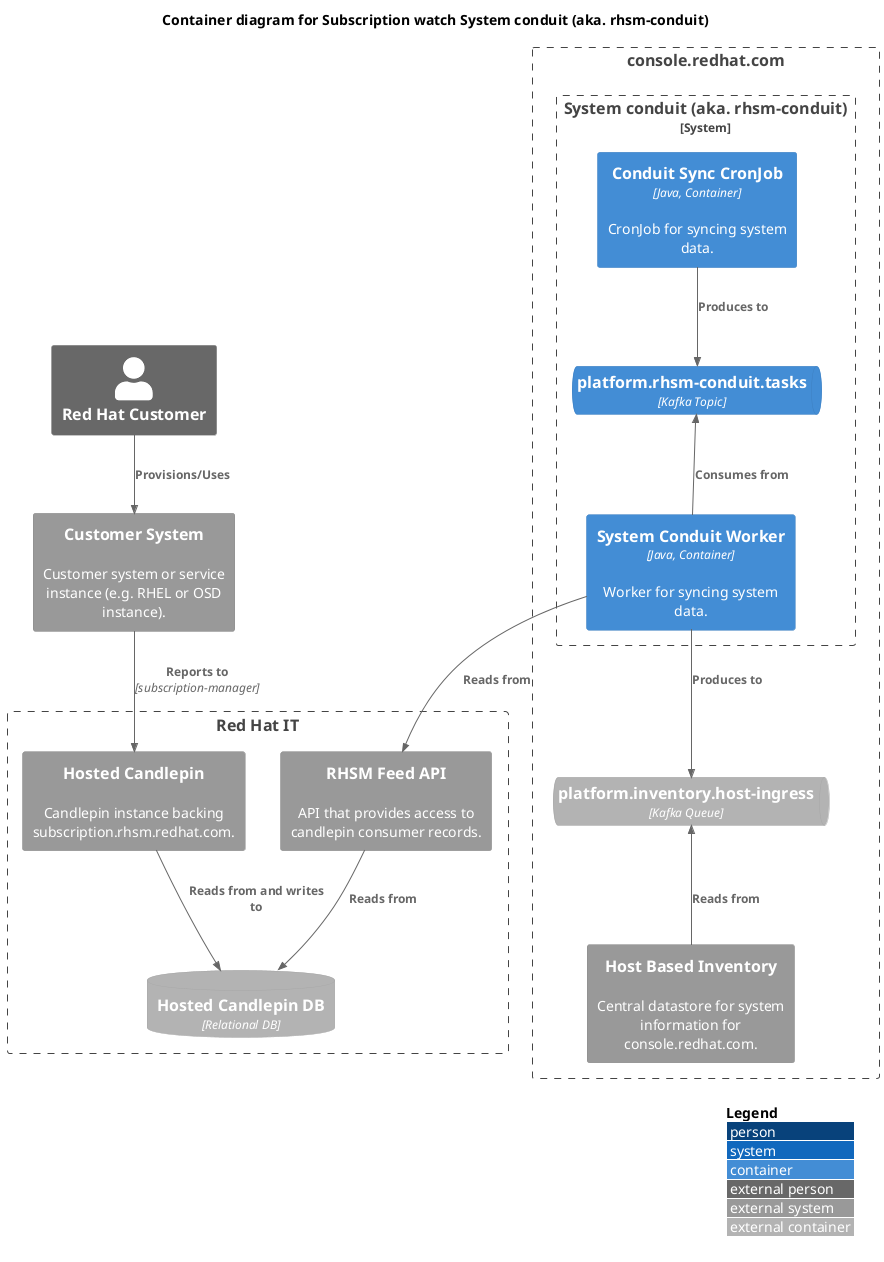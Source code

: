 @startuml
!include <C4/C4_Container>

LAYOUT_WITH_LEGEND()

title Container diagram for Subscription watch System conduit (aka. rhsm-conduit)

Person_Ext(customer, "Red Hat Customer")
System_Ext(customer_system, "Customer System", "Customer system or service instance (e.g. RHEL or OSD instance).")

Boundary(crc, console.redhat.com) {
  System_Boundary(system_conduit, "System conduit (aka. rhsm-conduit)") {
    Container(conduit_job, "Conduit Sync CronJob", "Java, Container", "CronJob for syncing system data.")
    ContainerQueue(conduit_tasks, "platform.rhsm-conduit.tasks", "Kafka Topic")
    Container(conduit_worker, "System Conduit Worker", "Java, Container", "Worker for syncing system data.")
  }
  ContainerQueue_Ext(hbi_in, "platform.inventory.host-ingress", "Kafka Queue")
  System_Ext(hbi, "Host Based Inventory", "Central datastore for system information for console.redhat.com.")
}

Boundary(rhit, "Red Hat IT") {
  System_Ext(rhsm_api, "RHSM Feed API", "API that provides access to candlepin consumer records.")
  System_Ext(candlepin, "Hosted Candlepin", "Candlepin instance backing subscription.rhsm.redhat.com.")
  ContainerDb_Ext(candlepin_db, "Hosted Candlepin DB", "Relational DB")
}

' system conduit process
Rel(conduit_job, conduit_tasks, "Produces to")
Rel_Back(conduit_tasks, conduit_worker, "Consumes from")
Rel(conduit_worker, rhsm_api, "Reads from")
Rel(conduit_worker, hbi_in, "Produces to")
Rel_Back(hbi_in, hbi, "Reads from")

Rel(customer, customer_system, "Provisions/Uses")
Rel(customer_system, candlepin, "Reports to", "subscription-manager")
Rel(candlepin, candlepin_db, "Reads from and writes to")
Rel(rhsm_api, candlepin_db, "Reads from")

@enduml
